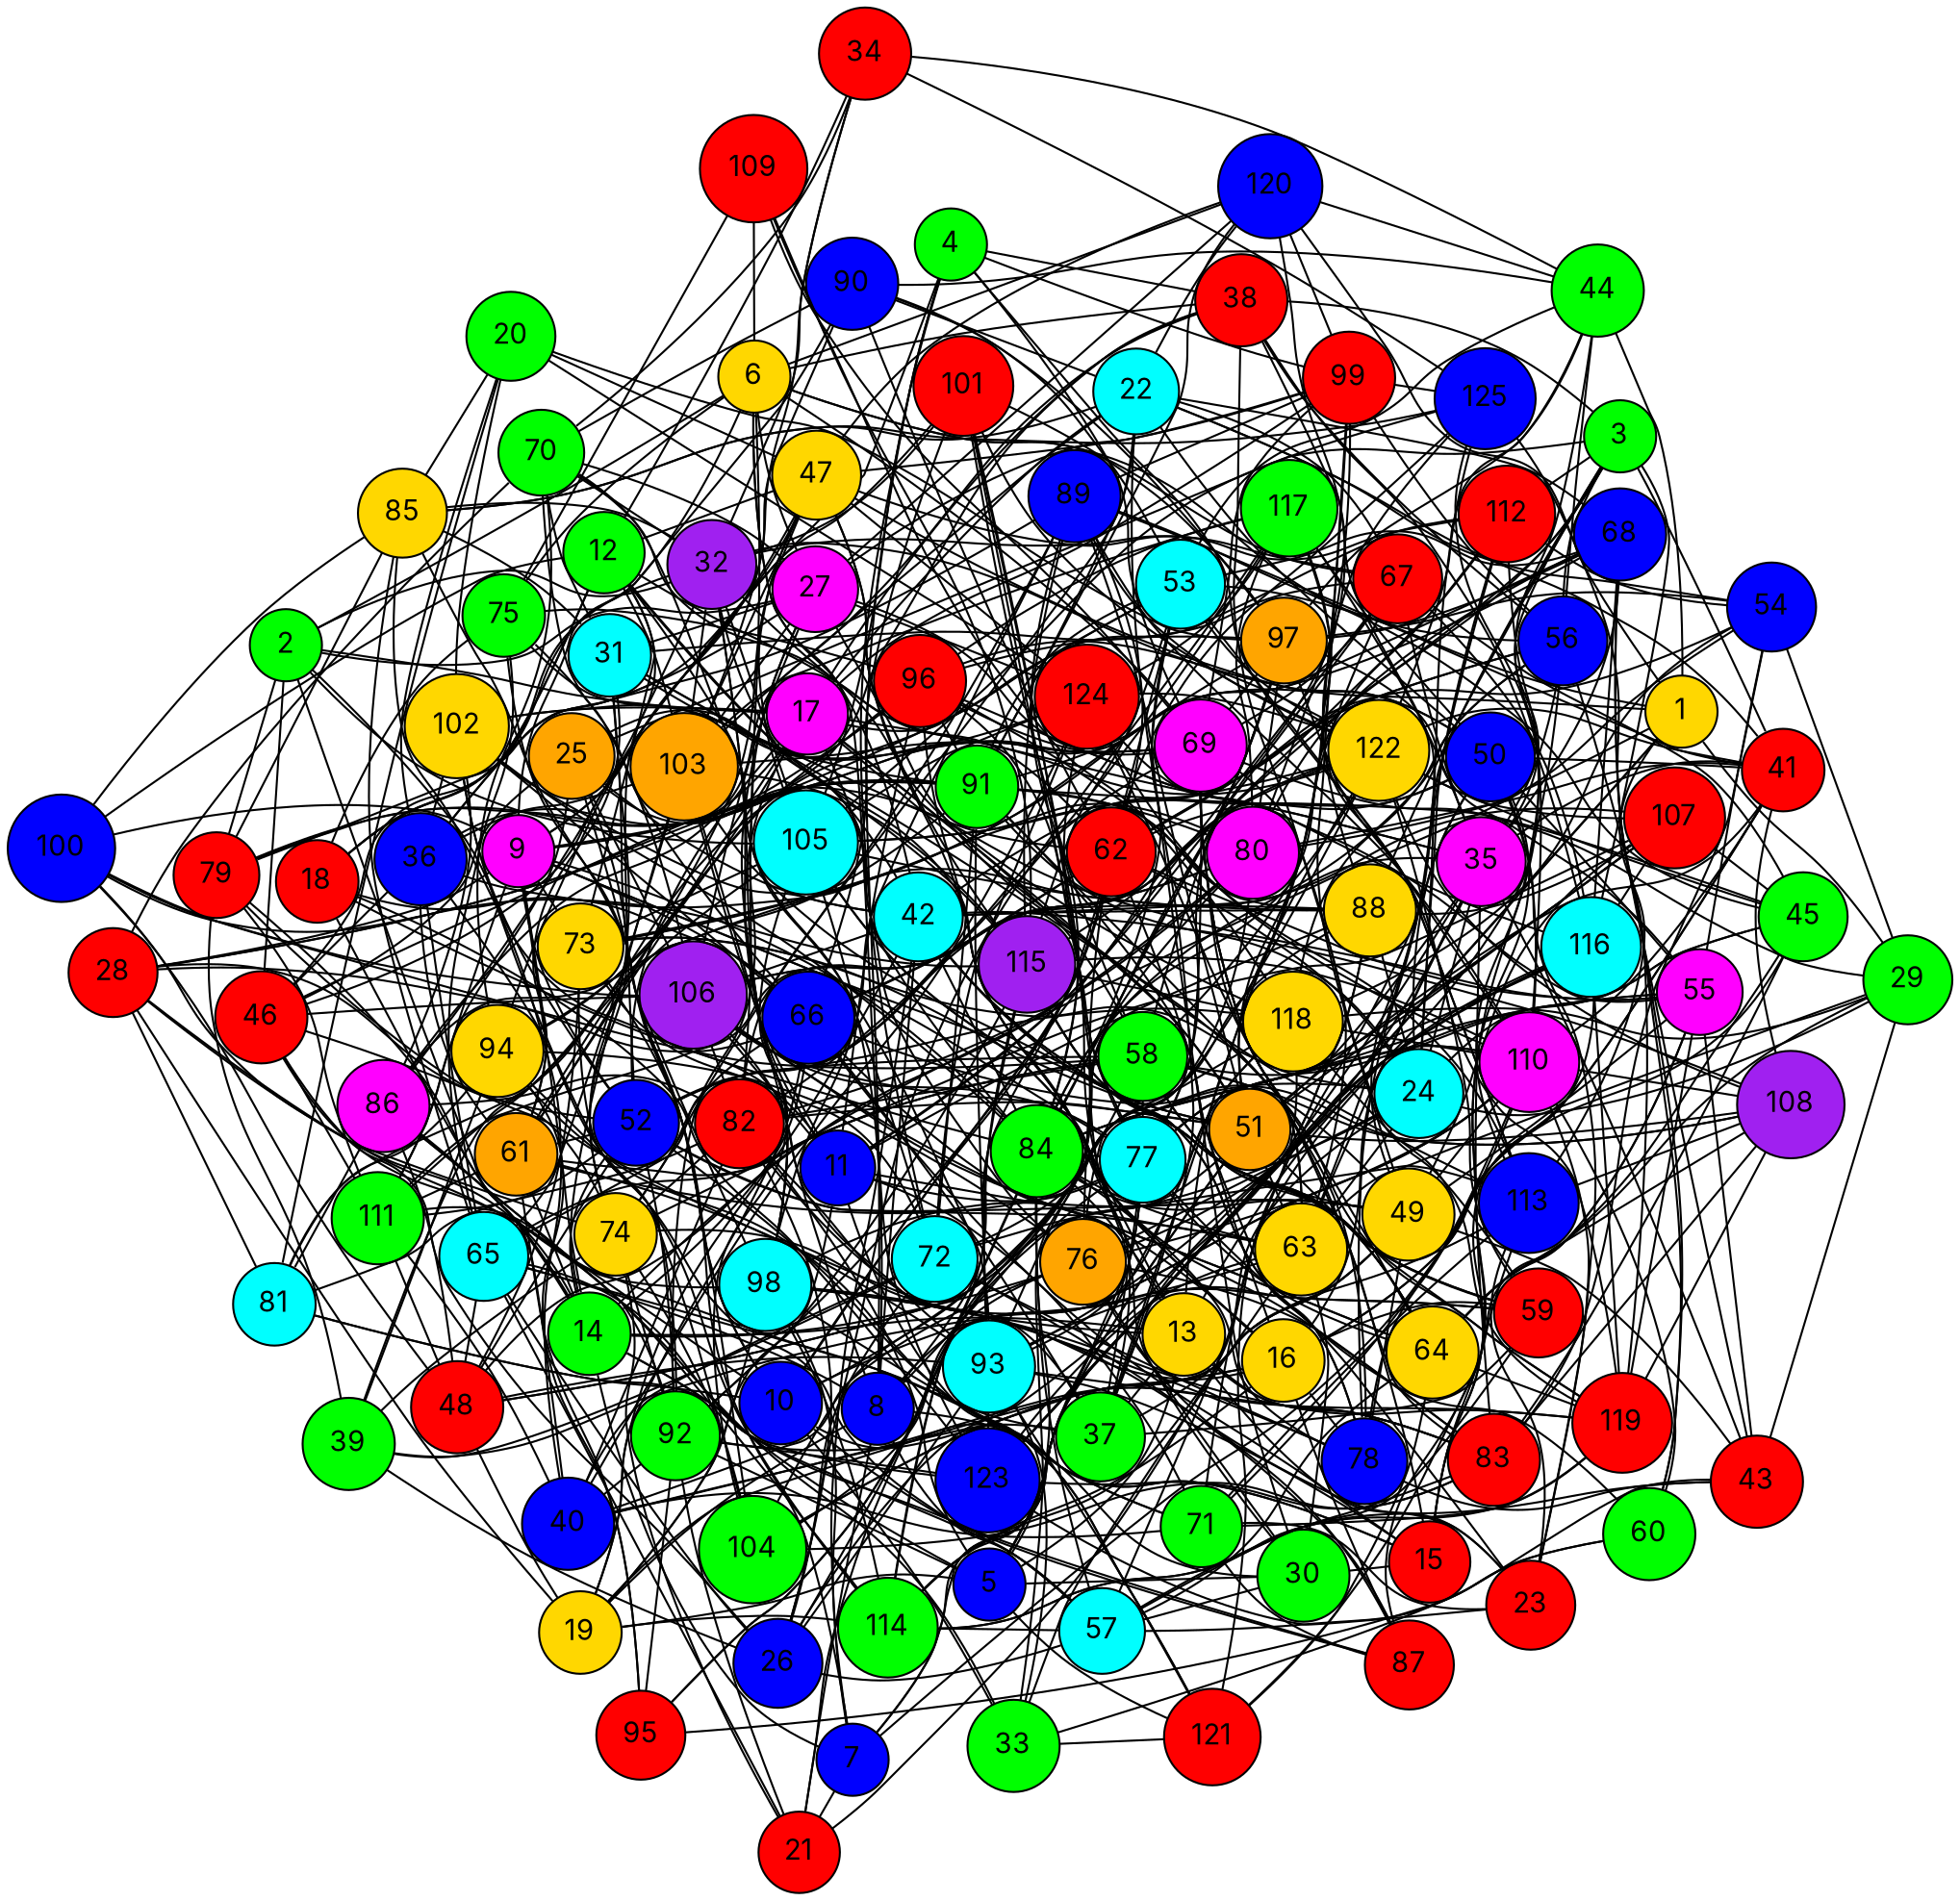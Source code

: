 graph G {
  layout=neato;
  overlap=false;
  splines=true;
  node [shape=circle, style=filled, fontname=Inter];
  1 [label="1", fillcolor="gold", tooltip="v1 color 3"];
  2 [label="2", fillcolor="green", tooltip="v2 color 1"];
  3 [label="3", fillcolor="green", tooltip="v3 color 1"];
  4 [label="4", fillcolor="green", tooltip="v4 color 1"];
  5 [label="5", fillcolor="blue", tooltip="v5 color 2"];
  6 [label="6", fillcolor="gold", tooltip="v6 color 3"];
  7 [label="7", fillcolor="blue", tooltip="v7 color 2"];
  8 [label="8", fillcolor="blue", tooltip="v8 color 2"];
  9 [label="9", fillcolor="magenta", tooltip="v9 color 5"];
  10 [label="10", fillcolor="blue", tooltip="v10 color 2"];
  11 [label="11", fillcolor="blue", tooltip="v11 color 2"];
  12 [label="12", fillcolor="green", tooltip="v12 color 1"];
  13 [label="13", fillcolor="gold", tooltip="v13 color 3"];
  14 [label="14", fillcolor="green", tooltip="v14 color 1"];
  15 [label="15", fillcolor="red", tooltip="v15 color 0"];
  16 [label="16", fillcolor="gold", tooltip="v16 color 3"];
  17 [label="17", fillcolor="magenta", tooltip="v17 color 5"];
  18 [label="18", fillcolor="red", tooltip="v18 color 0"];
  19 [label="19", fillcolor="gold", tooltip="v19 color 3"];
  20 [label="20", fillcolor="green", tooltip="v20 color 1"];
  21 [label="21", fillcolor="red", tooltip="v21 color 0"];
  22 [label="22", fillcolor="cyan", tooltip="v22 color 4"];
  23 [label="23", fillcolor="red", tooltip="v23 color 0"];
  24 [label="24", fillcolor="cyan", tooltip="v24 color 4"];
  25 [label="25", fillcolor="orange", tooltip="v25 color 6"];
  26 [label="26", fillcolor="blue", tooltip="v26 color 2"];
  27 [label="27", fillcolor="magenta", tooltip="v27 color 5"];
  28 [label="28", fillcolor="red", tooltip="v28 color 0"];
  29 [label="29", fillcolor="green", tooltip="v29 color 1"];
  30 [label="30", fillcolor="green", tooltip="v30 color 1"];
  31 [label="31", fillcolor="cyan", tooltip="v31 color 4"];
  32 [label="32", fillcolor="purple", tooltip="v32 color 7"];
  33 [label="33", fillcolor="green", tooltip="v33 color 1"];
  34 [label="34", fillcolor="red", tooltip="v34 color 0"];
  35 [label="35", fillcolor="magenta", tooltip="v35 color 5"];
  36 [label="36", fillcolor="blue", tooltip="v36 color 2"];
  37 [label="37", fillcolor="green", tooltip="v37 color 1"];
  38 [label="38", fillcolor="red", tooltip="v38 color 0"];
  39 [label="39", fillcolor="green", tooltip="v39 color 1"];
  40 [label="40", fillcolor="blue", tooltip="v40 color 2"];
  41 [label="41", fillcolor="red", tooltip="v41 color 0"];
  42 [label="42", fillcolor="cyan", tooltip="v42 color 4"];
  43 [label="43", fillcolor="red", tooltip="v43 color 0"];
  44 [label="44", fillcolor="green", tooltip="v44 color 1"];
  45 [label="45", fillcolor="green", tooltip="v45 color 1"];
  46 [label="46", fillcolor="red", tooltip="v46 color 0"];
  47 [label="47", fillcolor="gold", tooltip="v47 color 3"];
  48 [label="48", fillcolor="red", tooltip="v48 color 0"];
  49 [label="49", fillcolor="gold", tooltip="v49 color 3"];
  50 [label="50", fillcolor="blue", tooltip="v50 color 2"];
  51 [label="51", fillcolor="orange", tooltip="v51 color 6"];
  52 [label="52", fillcolor="blue", tooltip="v52 color 2"];
  53 [label="53", fillcolor="cyan", tooltip="v53 color 4"];
  54 [label="54", fillcolor="blue", tooltip="v54 color 2"];
  55 [label="55", fillcolor="magenta", tooltip="v55 color 5"];
  56 [label="56", fillcolor="blue", tooltip="v56 color 2"];
  57 [label="57", fillcolor="cyan", tooltip="v57 color 4"];
  58 [label="58", fillcolor="green", tooltip="v58 color 1"];
  59 [label="59", fillcolor="red", tooltip="v59 color 0"];
  60 [label="60", fillcolor="green", tooltip="v60 color 1"];
  61 [label="61", fillcolor="orange", tooltip="v61 color 6"];
  62 [label="62", fillcolor="red", tooltip="v62 color 0"];
  63 [label="63", fillcolor="gold", tooltip="v63 color 3"];
  64 [label="64", fillcolor="gold", tooltip="v64 color 3"];
  65 [label="65", fillcolor="cyan", tooltip="v65 color 4"];
  66 [label="66", fillcolor="blue", tooltip="v66 color 2"];
  67 [label="67", fillcolor="red", tooltip="v67 color 0"];
  68 [label="68", fillcolor="blue", tooltip="v68 color 2"];
  69 [label="69", fillcolor="magenta", tooltip="v69 color 5"];
  70 [label="70", fillcolor="green", tooltip="v70 color 1"];
  71 [label="71", fillcolor="green", tooltip="v71 color 1"];
  72 [label="72", fillcolor="cyan", tooltip="v72 color 4"];
  73 [label="73", fillcolor="gold", tooltip="v73 color 3"];
  74 [label="74", fillcolor="gold", tooltip="v74 color 3"];
  75 [label="75", fillcolor="green", tooltip="v75 color 1"];
  76 [label="76", fillcolor="orange", tooltip="v76 color 6"];
  77 [label="77", fillcolor="cyan", tooltip="v77 color 4"];
  78 [label="78", fillcolor="blue", tooltip="v78 color 2"];
  79 [label="79", fillcolor="red", tooltip="v79 color 0"];
  80 [label="80", fillcolor="magenta", tooltip="v80 color 5"];
  81 [label="81", fillcolor="cyan", tooltip="v81 color 4"];
  82 [label="82", fillcolor="red", tooltip="v82 color 0"];
  83 [label="83", fillcolor="red", tooltip="v83 color 0"];
  84 [label="84", fillcolor="green", tooltip="v84 color 1"];
  85 [label="85", fillcolor="gold", tooltip="v85 color 3"];
  86 [label="86", fillcolor="magenta", tooltip="v86 color 5"];
  87 [label="87", fillcolor="red", tooltip="v87 color 0"];
  88 [label="88", fillcolor="gold", tooltip="v88 color 3"];
  89 [label="89", fillcolor="blue", tooltip="v89 color 2"];
  90 [label="90", fillcolor="blue", tooltip="v90 color 2"];
  91 [label="91", fillcolor="green", tooltip="v91 color 1"];
  92 [label="92", fillcolor="green", tooltip="v92 color 1"];
  93 [label="93", fillcolor="cyan", tooltip="v93 color 4"];
  94 [label="94", fillcolor="gold", tooltip="v94 color 3"];
  95 [label="95", fillcolor="red", tooltip="v95 color 0"];
  96 [label="96", fillcolor="red", tooltip="v96 color 0"];
  97 [label="97", fillcolor="orange", tooltip="v97 color 6"];
  98 [label="98", fillcolor="cyan", tooltip="v98 color 4"];
  99 [label="99", fillcolor="red", tooltip="v99 color 0"];
  100 [label="100", fillcolor="blue", tooltip="v100 color 2"];
  101 [label="101", fillcolor="red", tooltip="v101 color 0"];
  102 [label="102", fillcolor="gold", tooltip="v102 color 3"];
  103 [label="103", fillcolor="orange", tooltip="v103 color 6"];
  104 [label="104", fillcolor="green", tooltip="v104 color 1"];
  105 [label="105", fillcolor="cyan", tooltip="v105 color 4"];
  106 [label="106", fillcolor="purple", tooltip="v106 color 7"];
  107 [label="107", fillcolor="red", tooltip="v107 color 0"];
  108 [label="108", fillcolor="purple", tooltip="v108 color 7"];
  109 [label="109", fillcolor="red", tooltip="v109 color 0"];
  110 [label="110", fillcolor="magenta", tooltip="v110 color 5"];
  111 [label="111", fillcolor="green", tooltip="v111 color 1"];
  112 [label="112", fillcolor="red", tooltip="v112 color 0"];
  113 [label="113", fillcolor="blue", tooltip="v113 color 2"];
  114 [label="114", fillcolor="green", tooltip="v114 color 1"];
  115 [label="115", fillcolor="purple", tooltip="v115 color 7"];
  116 [label="116", fillcolor="cyan", tooltip="v116 color 4"];
  117 [label="117", fillcolor="green", tooltip="v117 color 1"];
  118 [label="118", fillcolor="gold", tooltip="v118 color 3"];
  119 [label="119", fillcolor="red", tooltip="v119 color 0"];
  120 [label="120", fillcolor="blue", tooltip="v120 color 2"];
  121 [label="121", fillcolor="red", tooltip="v121 color 0"];
  122 [label="122", fillcolor="gold", tooltip="v122 color 3"];
  123 [label="123", fillcolor="blue", tooltip="v123 color 2"];
  124 [label="124", fillcolor="red", tooltip="v124 color 0"];
  125 [label="125", fillcolor="blue", tooltip="v125 color 2"];
  1 -- 5;
  1 -- 29;
  1 -- 44;
  1 -- 53;
  1 -- 79;
  1 -- 80;
  1 -- 113;
  1 -- 120;
  1 -- 123;
  2 -- 6;
  2 -- 11;
  2 -- 17;
  2 -- 27;
  2 -- 32;
  2 -- 40;
  2 -- 46;
  2 -- 79;
  2 -- 105;
  3 -- 25;
  3 -- 35;
  3 -- 38;
  3 -- 41;
  3 -- 56;
  3 -- 62;
  3 -- 63;
  3 -- 88;
  3 -- 112;
  3 -- 115;
  3 -- 116;
  4 -- 8;
  4 -- 9;
  4 -- 38;
  4 -- 69;
  4 -- 72;
  4 -- 99;
  4 -- 105;
  4 -- 113;
  5 -- 13;
  5 -- 19;
  5 -- 30;
  5 -- 35;
  5 -- 65;
  5 -- 77;
  5 -- 82;
  5 -- 84;
  5 -- 92;
  5 -- 118;
  5 -- 121;
  6 -- 9;
  6 -- 27;
  6 -- 38;
  6 -- 42;
  6 -- 56;
  6 -- 67;
  6 -- 69;
  6 -- 75;
  6 -- 82;
  6 -- 109;
  6 -- 120;
  6 -- 123;
  7 -- 14;
  7 -- 21;
  7 -- 41;
  7 -- 42;
  7 -- 51;
  7 -- 73;
  7 -- 77;
  7 -- 98;
  8 -- 15;
  8 -- 19;
  8 -- 21;
  8 -- 42;
  8 -- 57;
  8 -- 58;
  8 -- 62;
  8 -- 65;
  8 -- 103;
  8 -- 105;
  8 -- 110;
  9 -- 14;
  9 -- 28;
  9 -- 49;
  9 -- 52;
  9 -- 61;
  9 -- 66;
  9 -- 73;
  9 -- 77;
  9 -- 84;
  9 -- 91;
  9 -- 96;
  9 -- 100;
  9 -- 101;
  9 -- 111;
  10 -- 16;
  10 -- 25;
  10 -- 31;
  10 -- 33;
  10 -- 46;
  10 -- 62;
  10 -- 67;
  10 -- 81;
  10 -- 87;
  10 -- 110;
  10 -- 118;
  11 -- 19;
  11 -- 32;
  11 -- 63;
  11 -- 67;
  11 -- 71;
  11 -- 77;
  11 -- 88;
  11 -- 96;
  11 -- 103;
  11 -- 106;
  11 -- 121;
  11 -- 122;
  12 -- 16;
  12 -- 18;
  12 -- 34;
  12 -- 35;
  12 -- 42;
  12 -- 46;
  12 -- 47;
  12 -- 52;
  12 -- 72;
  12 -- 73;
  12 -- 100;
  12 -- 103;
  13 -- 14;
  13 -- 23;
  13 -- 37;
  13 -- 46;
  13 -- 83;
  13 -- 84;
  13 -- 96;
  13 -- 99;
  13 -- 101;
  13 -- 116;
  13 -- 119;
  14 -- 52;
  14 -- 57;
  14 -- 61;
  14 -- 66;
  14 -- 76;
  14 -- 79;
  14 -- 80;
  14 -- 86;
  14 -- 87;
  14 -- 100;
  14 -- 103;
  15 -- 30;
  15 -- 35;
  15 -- 55;
  15 -- 66;
  15 -- 69;
  15 -- 92;
  15 -- 93;
  15 -- 116;
  16 -- 35;
  16 -- 41;
  16 -- 45;
  16 -- 59;
  16 -- 62;
  16 -- 78;
  16 -- 87;
  16 -- 98;
  16 -- 104;
  16 -- 105;
  16 -- 106;
  16 -- 114;
  17 -- 22;
  17 -- 28;
  17 -- 38;
  17 -- 51;
  17 -- 52;
  17 -- 58;
  17 -- 61;
  17 -- 84;
  17 -- 94;
  17 -- 98;
  17 -- 99;
  17 -- 102;
  17 -- 112;
  17 -- 113;
  17 -- 122;
  18 -- 32;
  18 -- 66;
  18 -- 75;
  18 -- 84;
  18 -- 90;
  18 -- 114;
  18 -- 123;
  19 -- 28;
  19 -- 42;
  19 -- 48;
  19 -- 66;
  19 -- 98;
  19 -- 113;
  19 -- 114;
  20 -- 36;
  20 -- 47;
  20 -- 81;
  20 -- 85;
  20 -- 97;
  20 -- 102;
  20 -- 124;
  21 -- 24;
  21 -- 65;
  21 -- 74;
  21 -- 84;
  21 -- 92;
  22 -- 37;
  22 -- 41;
  22 -- 50;
  22 -- 54;
  22 -- 67;
  22 -- 68;
  22 -- 82;
  22 -- 85;
  22 -- 86;
  22 -- 90;
  22 -- 91;
  22 -- 120;
  23 -- 50;
  23 -- 71;
  23 -- 98;
  23 -- 110;
  23 -- 113;
  23 -- 115;
  23 -- 123;
  24 -- 29;
  24 -- 35;
  24 -- 45;
  24 -- 48;
  24 -- 50;
  24 -- 62;
  24 -- 63;
  24 -- 73;
  24 -- 76;
  24 -- 84;
  24 -- 88;
  24 -- 91;
  24 -- 112;
  24 -- 120;
  25 -- 42;
  25 -- 46;
  25 -- 55;
  25 -- 69;
  25 -- 74;
  25 -- 106;
  25 -- 111;
  26 -- 39;
  26 -- 46;
  26 -- 57;
  26 -- 65;
  26 -- 72;
  26 -- 82;
  26 -- 88;
  26 -- 93;
  26 -- 116;
  26 -- 117;
  27 -- 31;
  27 -- 36;
  27 -- 51;
  27 -- 70;
  27 -- 92;
  27 -- 98;
  27 -- 99;
  27 -- 103;
  27 -- 106;
  27 -- 116;
  27 -- 120;
  27 -- 124;
  28 -- 30;
  28 -- 52;
  28 -- 53;
  28 -- 66;
  28 -- 70;
  28 -- 74;
  28 -- 81;
  29 -- 43;
  29 -- 54;
  29 -- 63;
  29 -- 64;
  29 -- 69;
  29 -- 118;
  30 -- 47;
  30 -- 53;
  30 -- 57;
  30 -- 63;
  30 -- 76;
  31 -- 61;
  31 -- 67;
  31 -- 70;
  31 -- 74;
  31 -- 85;
  31 -- 91;
  31 -- 115;
  31 -- 119;
  32 -- 34;
  32 -- 50;
  32 -- 62;
  32 -- 70;
  32 -- 76;
  32 -- 85;
  32 -- 86;
  32 -- 98;
  32 -- 101;
  32 -- 103;
  32 -- 105;
  32 -- 112;
  33 -- 43;
  33 -- 63;
  33 -- 86;
  33 -- 93;
  33 -- 121;
  33 -- 124;
  34 -- 44;
  34 -- 70;
  34 -- 103;
  34 -- 125;
  35 -- 36;
  35 -- 41;
  35 -- 43;
  35 -- 51;
  35 -- 56;
  35 -- 63;
  35 -- 67;
  35 -- 68;
  35 -- 76;
  35 -- 96;
  35 -- 117;
  36 -- 46;
  36 -- 47;
  36 -- 57;
  36 -- 61;
  36 -- 65;
  36 -- 91;
  36 -- 102;
  36 -- 103;
  37 -- 40;
  37 -- 49;
  37 -- 59;
  37 -- 62;
  37 -- 65;
  37 -- 66;
  37 -- 67;
  37 -- 77;
  37 -- 82;
  37 -- 88;
  38 -- 56;
  38 -- 63;
  38 -- 88;
  38 -- 94;
  38 -- 103;
  38 -- 116;
  39 -- 63;
  39 -- 72;
  39 -- 74;
  39 -- 79;
  39 -- 94;
  39 -- 105;
  40 -- 71;
  40 -- 72;
  40 -- 76;
  40 -- 82;
  40 -- 85;
  40 -- 92;
  40 -- 111;
  40 -- 119;
  40 -- 124;
  41 -- 50;
  41 -- 51;
  41 -- 80;
  41 -- 89;
  41 -- 108;
  41 -- 110;
  41 -- 122;
  42 -- 51;
  42 -- 59;
  42 -- 64;
  42 -- 84;
  42 -- 88;
  42 -- 102;
  42 -- 106;
  42 -- 107;
  42 -- 108;
  42 -- 122;
  43 -- 49;
  43 -- 55;
  43 -- 57;
  43 -- 68;
  43 -- 78;
  44 -- 53;
  44 -- 56;
  44 -- 87;
  44 -- 90;
  44 -- 97;
  44 -- 120;
  44 -- 122;
  45 -- 62;
  45 -- 64;
  45 -- 67;
  45 -- 83;
  45 -- 89;
  45 -- 93;
  45 -- 107;
  45 -- 122;
  46 -- 47;
  46 -- 91;
  46 -- 106;
  46 -- 111;
  47 -- 50;
  47 -- 61;
  47 -- 67;
  47 -- 99;
  47 -- 103;
  47 -- 105;
  47 -- 115;
  47 -- 120;
  47 -- 124;
  48 -- 51;
  48 -- 52;
  48 -- 54;
  48 -- 65;
  48 -- 73;
  48 -- 86;
  48 -- 93;
  48 -- 100;
  48 -- 111;
  49 -- 52;
  49 -- 55;
  49 -- 58;
  49 -- 78;
  49 -- 84;
  49 -- 98;
  49 -- 99;
  49 -- 104;
  49 -- 107;
  49 -- 110;
  49 -- 114;
  49 -- 125;
  50 -- 55;
  50 -- 57;
  50 -- 73;
  50 -- 83;
  50 -- 91;
  50 -- 110;
  50 -- 117;
  51 -- 59;
  51 -- 63;
  51 -- 73;
  51 -- 82;
  51 -- 89;
  51 -- 106;
  51 -- 107;
  51 -- 108;
  51 -- 114;
  51 -- 117;
  51 -- 122;
  52 -- 58;
  52 -- 61;
  52 -- 63;
  52 -- 80;
  52 -- 92;
  52 -- 102;
  52 -- 111;
  52 -- 118;
  52 -- 121;
  53 -- 62;
  53 -- 68;
  53 -- 84;
  53 -- 90;
  53 -- 91;
  53 -- 111;
  53 -- 113;
  53 -- 115;
  53 -- 122;
  54 -- 55;
  54 -- 62;
  54 -- 83;
  54 -- 97;
  54 -- 112;
  54 -- 118;
  55 -- 58;
  55 -- 62;
  55 -- 64;
  55 -- 77;
  55 -- 97;
  55 -- 119;
  55 -- 124;
  56 -- 60;
  56 -- 62;
  56 -- 71;
  56 -- 84;
  56 -- 99;
  56 -- 105;
  56 -- 118;
  57 -- 59;
  57 -- 60;
  57 -- 64;
  57 -- 84;
  57 -- 114;
  58 -- 61;
  58 -- 64;
  58 -- 65;
  58 -- 77;
  58 -- 82;
  58 -- 97;
  58 -- 100;
  58 -- 101;
  58 -- 108;
  58 -- 112;
  58 -- 119;
  59 -- 69;
  59 -- 74;
  59 -- 93;
  59 -- 103;
  59 -- 122;
  60 -- 77;
  60 -- 95;
  60 -- 110;
  60 -- 125;
  61 -- 77;
  61 -- 93;
  61 -- 95;
  61 -- 96;
  61 -- 111;
  62 -- 66;
  62 -- 75;
  62 -- 89;
  62 -- 90;
  62 -- 92;
  62 -- 111;
  62 -- 125;
  63 -- 69;
  63 -- 84;
  63 -- 123;
  63 -- 124;
  64 -- 66;
  64 -- 77;
  64 -- 91;
  64 -- 106;
  64 -- 108;
  64 -- 115;
  64 -- 119;
  64 -- 121;
  65 -- 69;
  65 -- 75;
  65 -- 85;
  65 -- 103;
  66 -- 74;
  66 -- 75;
  66 -- 101;
  66 -- 102;
  66 -- 108;
  66 -- 112;
  66 -- 122;
  67 -- 69;
  67 -- 116;
  68 -- 80;
  68 -- 86;
  68 -- 91;
  68 -- 97;
  68 -- 116;
  68 -- 119;
  69 -- 77;
  69 -- 78;
  69 -- 79;
  69 -- 83;
  69 -- 96;
  69 -- 97;
  69 -- 99;
  69 -- 103;
  69 -- 109;
  70 -- 90;
  70 -- 93;
  70 -- 94;
  70 -- 106;
  70 -- 118;
  71 -- 87;
  71 -- 94;
  71 -- 98;
  71 -- 110;
  71 -- 113;
  71 -- 119;
  72 -- 73;
  72 -- 78;
  72 -- 87;
  72 -- 91;
  72 -- 107;
  72 -- 113;
  72 -- 124;
  73 -- 92;
  73 -- 97;
  73 -- 105;
  74 -- 79;
  74 -- 82;
  74 -- 89;
  74 -- 92;
  74 -- 104;
  74 -- 107;
  75 -- 96;
  75 -- 98;
  75 -- 109;
  76 -- 80;
  76 -- 83;
  76 -- 87;
  76 -- 94;
  76 -- 99;
  76 -- 104;
  76 -- 110;
  77 -- 84;
  77 -- 95;
  77 -- 96;
  77 -- 97;
  77 -- 101;
  77 -- 106;
  77 -- 107;
  77 -- 110;
  78 -- 82;
  78 -- 84;
  78 -- 91;
  78 -- 110;
  78 -- 112;
  78 -- 115;
  79 -- 85;
  79 -- 89;
  79 -- 111;
  80 -- 82;
  80 -- 91;
  80 -- 97;
  80 -- 105;
  80 -- 106;
  80 -- 114;
  80 -- 117;
  80 -- 125;
  81 -- 82;
  81 -- 86;
  81 -- 91;
  81 -- 94;
  81 -- 123;
  82 -- 86;
  82 -- 106;
  82 -- 117;
  83 -- 93;
  83 -- 98;
  83 -- 104;
  83 -- 105;
  83 -- 108;
  83 -- 114;
  83 -- 123;
  84 -- 89;
  84 -- 95;
  84 -- 97;
  84 -- 101;
  84 -- 102;
  84 -- 110;
  84 -- 116;
  84 -- 122;
  85 -- 100;
  85 -- 104;
  85 -- 125;
  86 -- 92;
  86 -- 102;
  88 -- 91;
  88 -- 105;
  88 -- 106;
  88 -- 107;
  88 -- 123;
  89 -- 98;
  89 -- 99;
  89 -- 110;
  89 -- 115;
  89 -- 122;
  90 -- 94;
  90 -- 97;
  91 -- 93;
  91 -- 96;
  91 -- 120;
  92 -- 95;
  92 -- 115;
  92 -- 123;
  93 -- 97;
  93 -- 106;
  93 -- 115;
  93 -- 118;
  93 -- 121;
  93 -- 123;
  94 -- 95;
  94 -- 114;
  96 -- 97;
  96 -- 113;
  96 -- 117;
  96 -- 122;
  97 -- 101;
  97 -- 110;
  98 -- 111;
  98 -- 114;
  99 -- 120;
  99 -- 125;
  100 -- 106;
  100 -- 115;
  101 -- 122;
  102 -- 104;
  102 -- 124;
  103 -- 115;
  103 -- 117;
  104 -- 105;
  104 -- 122;
  105 -- 124;
  105 -- 125;
  107 -- 116;
  107 -- 122;
  108 -- 110;
  108 -- 113;
  108 -- 119;
  108 -- 122;
  109 -- 115;
  109 -- 118;
  110 -- 115;
  110 -- 118;
  110 -- 124;
  110 -- 125;
  112 -- 113;
  113 -- 121;
  114 -- 115;
  114 -- 119;
  115 -- 118;
  116 -- 119;
  116 -- 123;
  117 -- 119;
  117 -- 124;
  118 -- 119;
  118 -- 121;
  122 -- 124;
}
